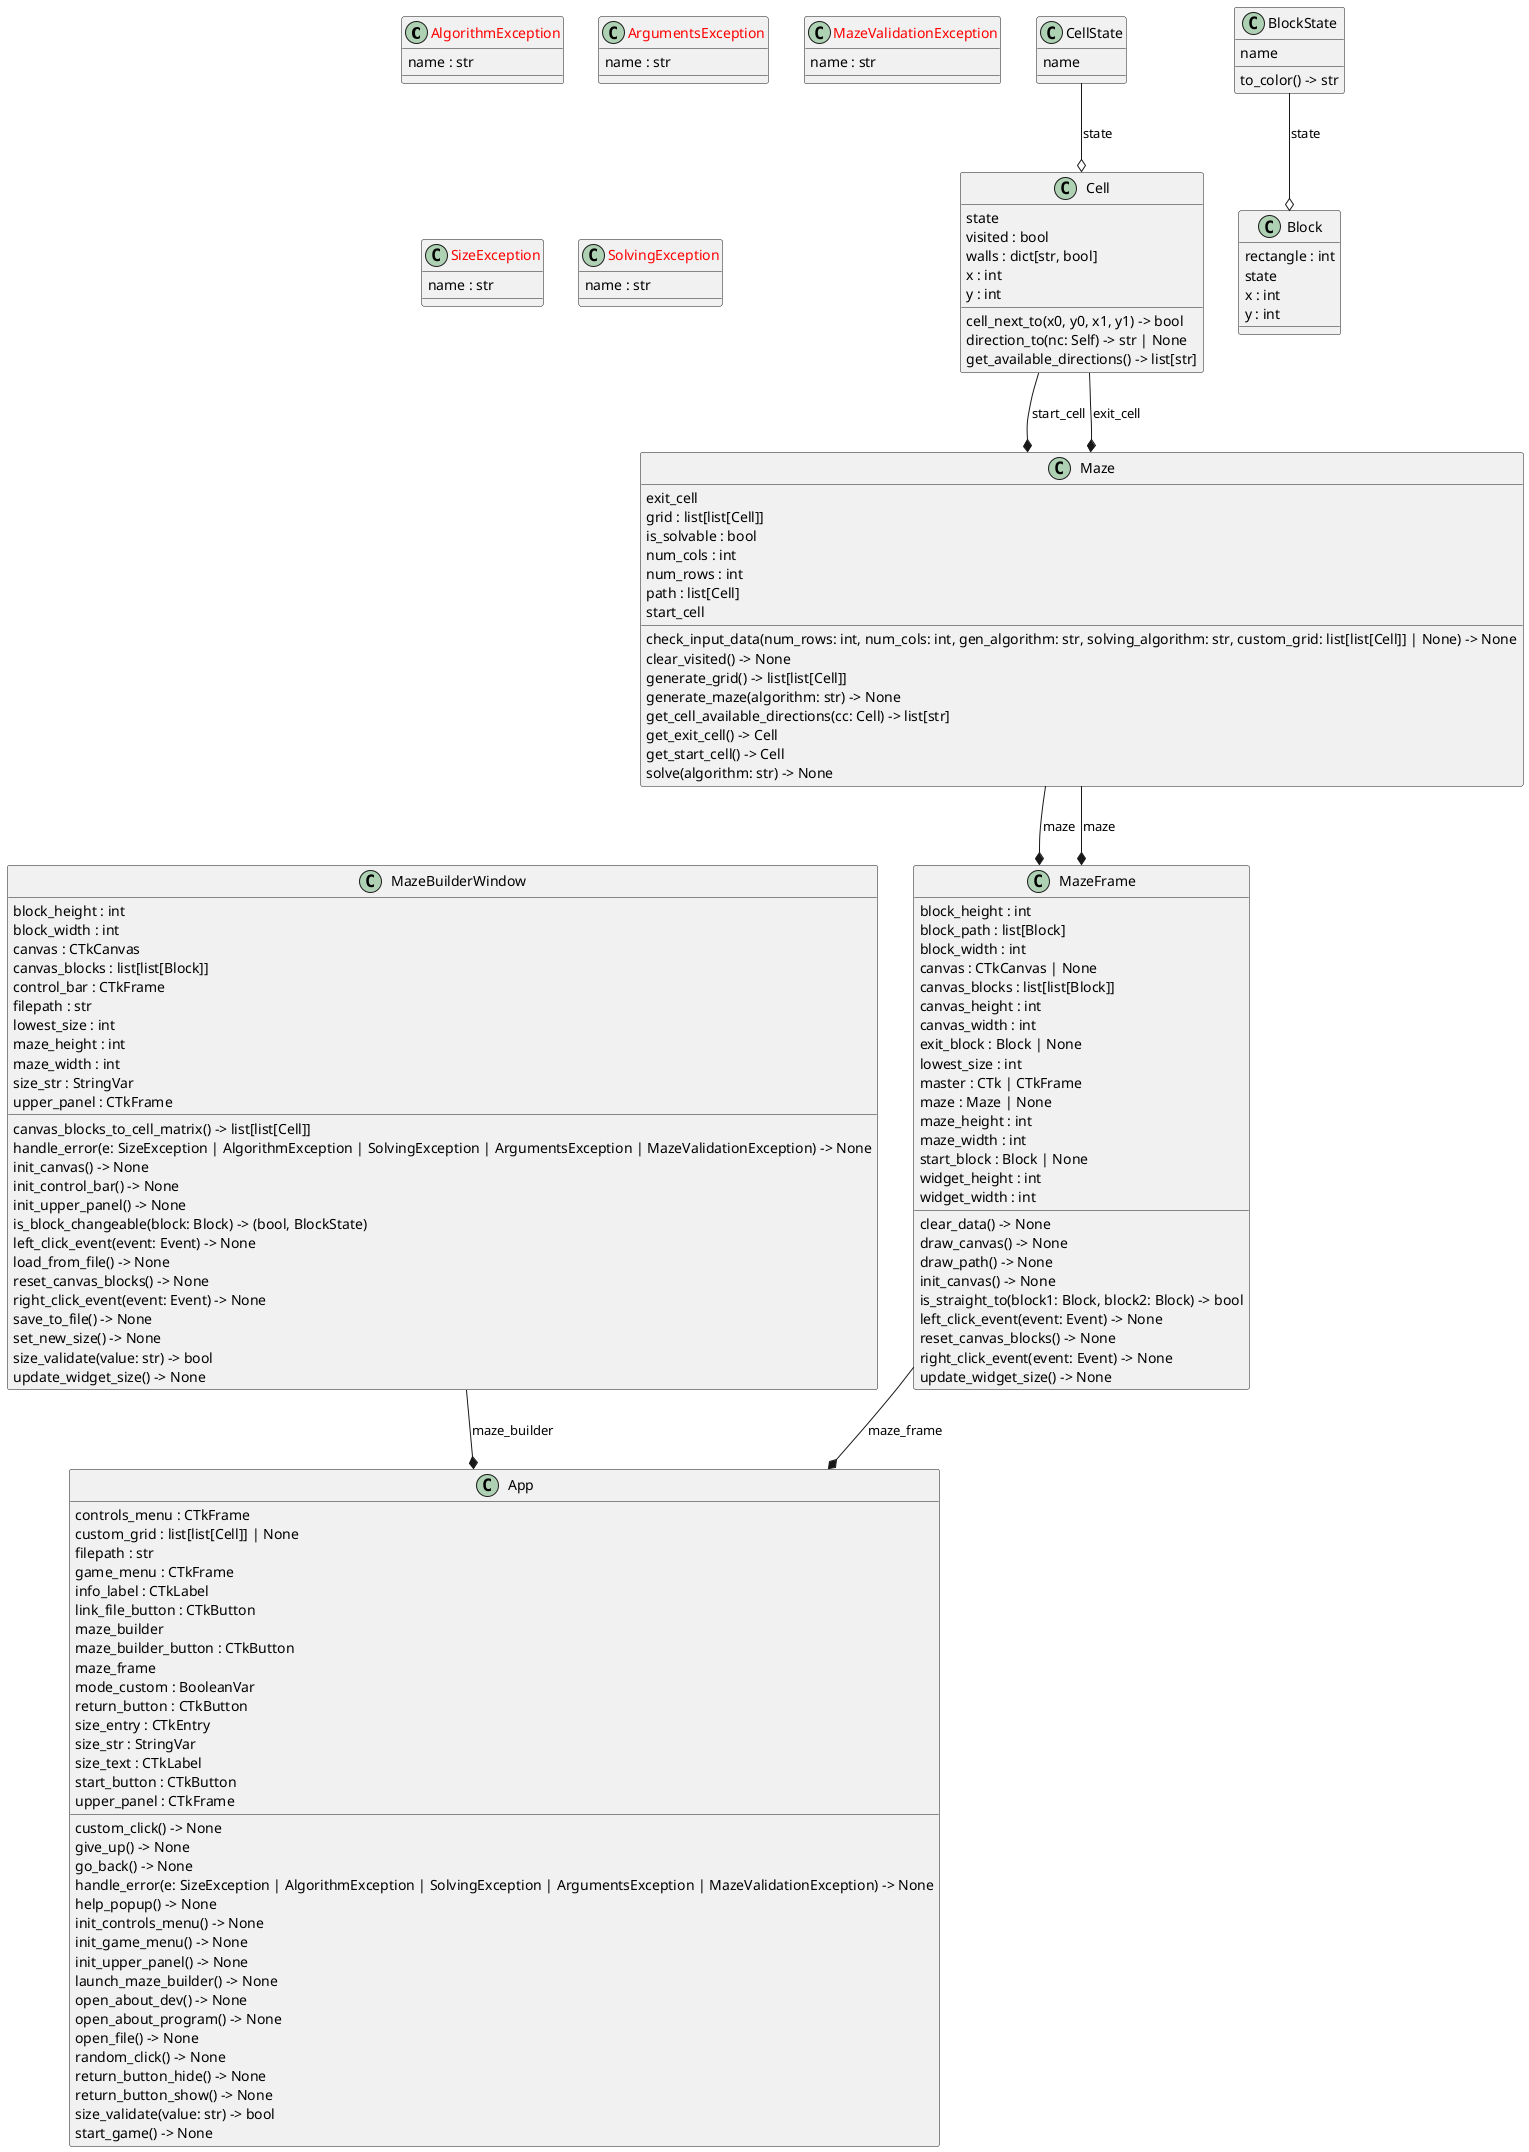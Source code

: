 @startuml classes
set namespaceSeparator none
class "<color:red>AlgorithmException</color>" as app.maze.AlgorithmException {
  name : str
}
class "App" as app.main.App {
  controls_menu : CTkFrame
  custom_grid : list[list[Cell]] | None
  filepath : str
  game_menu : CTkFrame
  info_label : CTkLabel
  link_file_button : CTkButton
  maze_builder
  maze_builder_button : CTkButton
  maze_frame
  mode_custom : BooleanVar
  return_button : CTkButton
  size_entry : CTkEntry
  size_str : StringVar
  size_text : CTkLabel
  start_button : CTkButton
  upper_panel : CTkFrame
  custom_click() -> None
  give_up() -> None
  go_back() -> None
  handle_error(e: SizeException | AlgorithmException | SolvingException | ArgumentsException | MazeValidationException) -> None
  help_popup() -> None
  init_controls_menu() -> None
  init_game_menu() -> None
  init_upper_panel() -> None
  launch_maze_builder() -> None
  open_about_dev() -> None
  open_about_program() -> None
  open_file() -> None
  random_click() -> None
  return_button_hide() -> None
  return_button_show() -> None
  size_validate(value: str) -> bool
  start_game() -> None
}
class "<color:red>ArgumentsException</color>" as app.maze.ArgumentsException {
  name : str
}
class "Block" as app.common.Block {
  rectangle : int
  state
  x : int
  y : int
}
class "BlockState" as app.common.BlockState {
  name
  to_color() -> str
}
class "Cell" as app.maze.Cell {
  state
  visited : bool
  walls : dict[str, bool]
  x : int
  y : int
  cell_next_to(x0, y0, x1, y1) -> bool
  direction_to(nc: Self) -> str | None
  get_available_directions() -> list[str]
}
class "CellState" as app.maze.CellState {
  name
}
class "Maze" as app.maze.Maze {
  exit_cell
  grid : list[list[Cell]]
  is_solvable : bool
  num_cols : int
  num_rows : int
  path : list[Cell]
  start_cell
  check_input_data(num_rows: int, num_cols: int, gen_algorithm: str, solving_algorithm: str, custom_grid: list[list[Cell]] | None) -> None
  clear_visited() -> None
  generate_grid() -> list[list[Cell]]
  generate_maze(algorithm: str) -> None
  get_cell_available_directions(cc: Cell) -> list[str]
  get_exit_cell() -> Cell
  get_start_cell() -> Cell
  solve(algorithm: str) -> None
}
class "MazeBuilderWindow" as app.maze_builder.MazeBuilderWindow {
  block_height : int
  block_width : int
  canvas : CTkCanvas
  canvas_blocks : list[list[Block]]
  control_bar : CTkFrame
  filepath : str
  lowest_size : int
  maze_height : int
  maze_width : int
  size_str : StringVar
  upper_panel : CTkFrame
  canvas_blocks_to_cell_matrix() -> list[list[Cell]]
  handle_error(e: SizeException | AlgorithmException | SolvingException | ArgumentsException | MazeValidationException) -> None
  init_canvas() -> None
  init_control_bar() -> None
  init_upper_panel() -> None
  is_block_changeable(block: Block) -> (bool, BlockState)
  left_click_event(event: Event) -> None
  load_from_file() -> None
  reset_canvas_blocks() -> None
  right_click_event(event: Event) -> None
  save_to_file() -> None
  set_new_size() -> None
  size_validate(value: str) -> bool
  update_widget_size() -> None
}
class "MazeFrame" as app.main.MazeFrame {
  block_height : int
  block_path : list[Block]
  block_width : int
  canvas : CTkCanvas | None
  canvas_blocks : list[list[Block]]
  canvas_height : int
  canvas_width : int
  exit_block : Block | None
  lowest_size : int
  master : CTk | CTkFrame
  maze : Maze | None
  maze_height : int
  maze_width : int
  start_block : Block | None
  widget_height : int
  widget_width : int
  clear_data() -> None
  draw_canvas() -> None
  draw_path() -> None
  init_canvas() -> None
  is_straight_to(block1: Block, block2: Block) -> bool
  left_click_event(event: Event) -> None
  reset_canvas_blocks() -> None
  right_click_event(event: Event) -> None
  update_widget_size() -> None
}
class "<color:red>MazeValidationException</color>" as app.maze.MazeValidationException {
  name : str
}
class "<color:red>SizeException</color>" as app.maze.SizeException {
  name : str
}
class "<color:red>SolvingException</color>" as app.maze.SolvingException {
  name : str
}
app.main.MazeFrame --* app.main.App : maze_frame
app.maze.Cell --* app.maze.Maze : start_cell
app.maze.Cell --* app.maze.Maze : exit_cell
app.maze.Maze --* app.main.MazeFrame : maze
app.maze.Maze --* app.main.MazeFrame : maze
app.maze_builder.MazeBuilderWindow --* app.main.App : maze_builder
app.common.BlockState --o app.common.Block : state
app.maze.CellState --o app.maze.Cell : state
@enduml
